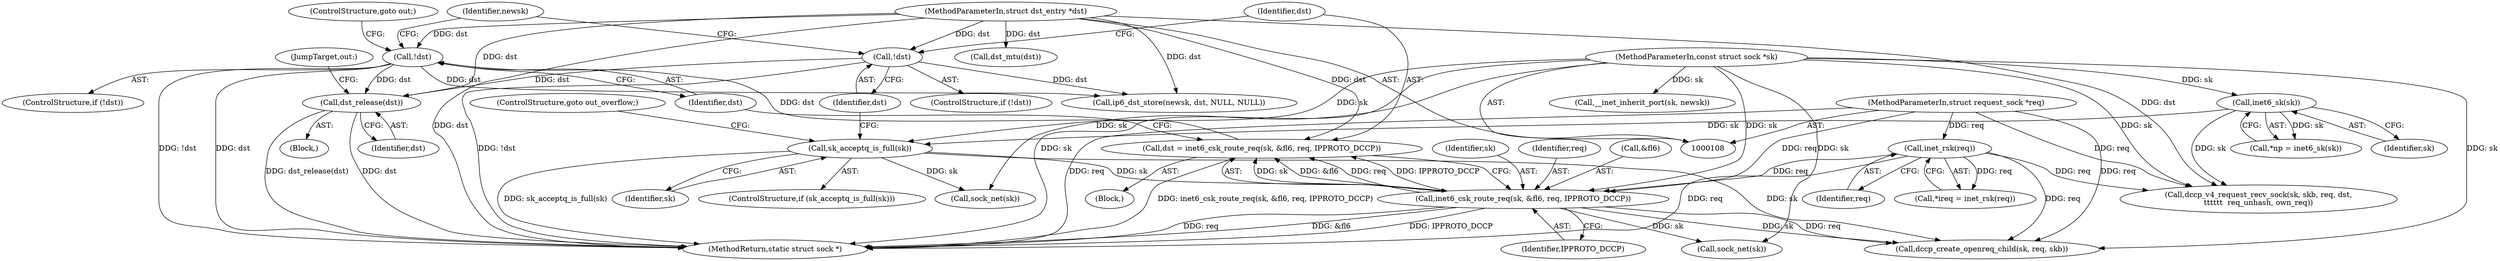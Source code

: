 digraph "0_linux_83eaddab4378db256d00d295bda6ca997cd13a52@pointer" {
"1000533" [label="(Call,dst_release(dst))"];
"1000264" [label="(Call,!dst)"];
"1000255" [label="(Call,dst = inet6_csk_route_req(sk, &fl6, req, IPPROTO_DCCP))"];
"1000257" [label="(Call,inet6_csk_route_req(sk, &fl6, req, IPPROTO_DCCP))"];
"1000247" [label="(Call,sk_acceptq_is_full(sk))"];
"1000125" [label="(Call,inet6_sk(sk))"];
"1000109" [label="(MethodParameterIn,const struct sock *sk)"];
"1000119" [label="(Call,inet_rsk(req))"];
"1000111" [label="(MethodParameterIn,struct request_sock *req)"];
"1000112" [label="(MethodParameterIn,struct dst_entry *dst)"];
"1000251" [label="(Call,!dst)"];
"1000109" [label="(MethodParameterIn,const struct sock *sk)"];
"1000473" [label="(Call,__inet_inherit_port(sk, newsk))"];
"1000246" [label="(ControlStructure,if (sk_acceptq_is_full(sk)))"];
"1000248" [label="(Identifier,sk)"];
"1000120" [label="(Identifier,req)"];
"1000264" [label="(Call,!dst)"];
"1000257" [label="(Call,inet6_csk_route_req(sk, &fl6, req, IPPROTO_DCCP))"];
"1000535" [label="(JumpTarget,out:)"];
"1000258" [label="(Identifier,sk)"];
"1000278" [label="(Call,ip6_dst_store(newsk, dst, NULL, NULL))"];
"1000255" [label="(Call,dst = inet6_csk_route_req(sk, &fl6, req, IPPROTO_DCCP))"];
"1000123" [label="(Call,*np = inet6_sk(sk))"];
"1000252" [label="(Identifier,dst)"];
"1000262" [label="(Identifier,IPPROTO_DCCP)"];
"1000111" [label="(MethodParameterIn,struct request_sock *req)"];
"1000126" [label="(Identifier,sk)"];
"1000250" [label="(ControlStructure,if (!dst))"];
"1000125" [label="(Call,inet6_sk(sk))"];
"1000251" [label="(Call,!dst)"];
"1000256" [label="(Identifier,dst)"];
"1000534" [label="(Identifier,dst)"];
"1000263" [label="(ControlStructure,if (!dst))"];
"1000265" [label="(Identifier,dst)"];
"1000455" [label="(Call,dst_mtu(dst))"];
"1000112" [label="(MethodParameterIn,struct dst_entry *dst)"];
"1000119" [label="(Call,inet_rsk(req))"];
"1000537" [label="(Call,sock_net(sk))"];
"1000529" [label="(Call,sock_net(sk))"];
"1000533" [label="(Call,dst_release(dst))"];
"1000253" [label="(Block,)"];
"1000115" [label="(Block,)"];
"1000249" [label="(ControlStructure,goto out_overflow;)"];
"1000117" [label="(Call,*ireq = inet_rsk(req))"];
"1000261" [label="(Identifier,req)"];
"1000266" [label="(ControlStructure,goto out;)"];
"1000542" [label="(MethodReturn,static struct sock *)"];
"1000259" [label="(Call,&fl6)"];
"1000247" [label="(Call,sk_acceptq_is_full(sk))"];
"1000268" [label="(Identifier,newsk)"];
"1000269" [label="(Call,dccp_create_openreq_child(sk, req, skb))"];
"1000141" [label="(Call,dccp_v4_request_recv_sock(sk, skb, req, dst,\n\t\t\t\t\t\t  req_unhash, own_req))"];
"1000533" -> "1000115"  [label="AST: "];
"1000533" -> "1000534"  [label="CFG: "];
"1000534" -> "1000533"  [label="AST: "];
"1000535" -> "1000533"  [label="CFG: "];
"1000533" -> "1000542"  [label="DDG: dst_release(dst)"];
"1000533" -> "1000542"  [label="DDG: dst"];
"1000264" -> "1000533"  [label="DDG: dst"];
"1000251" -> "1000533"  [label="DDG: dst"];
"1000112" -> "1000533"  [label="DDG: dst"];
"1000264" -> "1000263"  [label="AST: "];
"1000264" -> "1000265"  [label="CFG: "];
"1000265" -> "1000264"  [label="AST: "];
"1000266" -> "1000264"  [label="CFG: "];
"1000268" -> "1000264"  [label="CFG: "];
"1000264" -> "1000542"  [label="DDG: dst"];
"1000264" -> "1000542"  [label="DDG: !dst"];
"1000255" -> "1000264"  [label="DDG: dst"];
"1000112" -> "1000264"  [label="DDG: dst"];
"1000264" -> "1000278"  [label="DDG: dst"];
"1000255" -> "1000253"  [label="AST: "];
"1000255" -> "1000257"  [label="CFG: "];
"1000256" -> "1000255"  [label="AST: "];
"1000257" -> "1000255"  [label="AST: "];
"1000265" -> "1000255"  [label="CFG: "];
"1000255" -> "1000542"  [label="DDG: inet6_csk_route_req(sk, &fl6, req, IPPROTO_DCCP)"];
"1000257" -> "1000255"  [label="DDG: sk"];
"1000257" -> "1000255"  [label="DDG: &fl6"];
"1000257" -> "1000255"  [label="DDG: req"];
"1000257" -> "1000255"  [label="DDG: IPPROTO_DCCP"];
"1000112" -> "1000255"  [label="DDG: dst"];
"1000257" -> "1000262"  [label="CFG: "];
"1000258" -> "1000257"  [label="AST: "];
"1000259" -> "1000257"  [label="AST: "];
"1000261" -> "1000257"  [label="AST: "];
"1000262" -> "1000257"  [label="AST: "];
"1000257" -> "1000542"  [label="DDG: &fl6"];
"1000257" -> "1000542"  [label="DDG: IPPROTO_DCCP"];
"1000257" -> "1000542"  [label="DDG: req"];
"1000247" -> "1000257"  [label="DDG: sk"];
"1000109" -> "1000257"  [label="DDG: sk"];
"1000119" -> "1000257"  [label="DDG: req"];
"1000111" -> "1000257"  [label="DDG: req"];
"1000257" -> "1000269"  [label="DDG: sk"];
"1000257" -> "1000269"  [label="DDG: req"];
"1000257" -> "1000537"  [label="DDG: sk"];
"1000247" -> "1000246"  [label="AST: "];
"1000247" -> "1000248"  [label="CFG: "];
"1000248" -> "1000247"  [label="AST: "];
"1000249" -> "1000247"  [label="CFG: "];
"1000252" -> "1000247"  [label="CFG: "];
"1000247" -> "1000542"  [label="DDG: sk_acceptq_is_full(sk)"];
"1000125" -> "1000247"  [label="DDG: sk"];
"1000109" -> "1000247"  [label="DDG: sk"];
"1000247" -> "1000269"  [label="DDG: sk"];
"1000247" -> "1000529"  [label="DDG: sk"];
"1000125" -> "1000123"  [label="AST: "];
"1000125" -> "1000126"  [label="CFG: "];
"1000126" -> "1000125"  [label="AST: "];
"1000123" -> "1000125"  [label="CFG: "];
"1000125" -> "1000123"  [label="DDG: sk"];
"1000109" -> "1000125"  [label="DDG: sk"];
"1000125" -> "1000141"  [label="DDG: sk"];
"1000109" -> "1000108"  [label="AST: "];
"1000109" -> "1000542"  [label="DDG: sk"];
"1000109" -> "1000141"  [label="DDG: sk"];
"1000109" -> "1000269"  [label="DDG: sk"];
"1000109" -> "1000473"  [label="DDG: sk"];
"1000109" -> "1000529"  [label="DDG: sk"];
"1000109" -> "1000537"  [label="DDG: sk"];
"1000119" -> "1000117"  [label="AST: "];
"1000119" -> "1000120"  [label="CFG: "];
"1000120" -> "1000119"  [label="AST: "];
"1000117" -> "1000119"  [label="CFG: "];
"1000119" -> "1000542"  [label="DDG: req"];
"1000119" -> "1000117"  [label="DDG: req"];
"1000111" -> "1000119"  [label="DDG: req"];
"1000119" -> "1000141"  [label="DDG: req"];
"1000119" -> "1000269"  [label="DDG: req"];
"1000111" -> "1000108"  [label="AST: "];
"1000111" -> "1000542"  [label="DDG: req"];
"1000111" -> "1000141"  [label="DDG: req"];
"1000111" -> "1000269"  [label="DDG: req"];
"1000112" -> "1000108"  [label="AST: "];
"1000112" -> "1000542"  [label="DDG: dst"];
"1000112" -> "1000141"  [label="DDG: dst"];
"1000112" -> "1000251"  [label="DDG: dst"];
"1000112" -> "1000278"  [label="DDG: dst"];
"1000112" -> "1000455"  [label="DDG: dst"];
"1000251" -> "1000250"  [label="AST: "];
"1000251" -> "1000252"  [label="CFG: "];
"1000252" -> "1000251"  [label="AST: "];
"1000256" -> "1000251"  [label="CFG: "];
"1000268" -> "1000251"  [label="CFG: "];
"1000251" -> "1000542"  [label="DDG: !dst"];
"1000251" -> "1000278"  [label="DDG: dst"];
}
